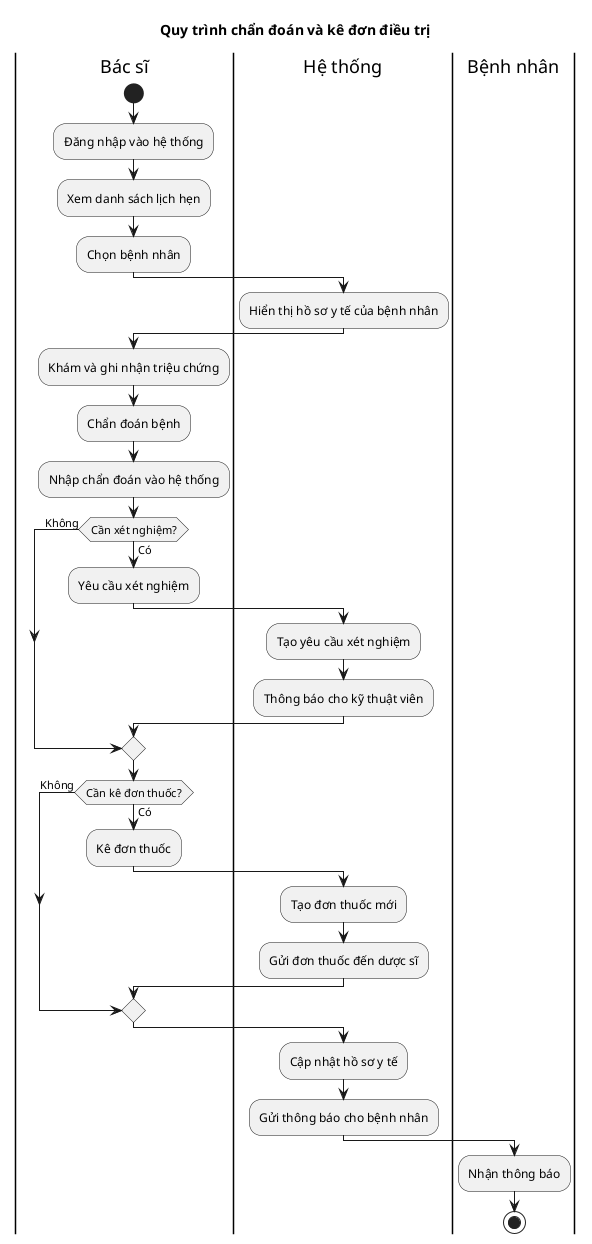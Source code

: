 @startuml
title Quy trình chẩn đoán và kê đơn điều trị

|Bác sĩ|
start
:Đăng nhập vào hệ thống;
:Xem danh sách lịch hẹn;
:Chọn bệnh nhân;

|Hệ thống|
:Hiển thị hồ sơ y tế của bệnh nhân;

|Bác sĩ|
:Khám và ghi nhận triệu chứng;
:Chẩn đoán bệnh;
:Nhập chẩn đoán vào hệ thống;

|Bác sĩ|
if (Cần xét nghiệm?) then (Có)
  :Yêu cầu xét nghiệm;
  
  |Hệ thống|
  :Tạo yêu cầu xét nghiệm;
  :Thông báo cho kỹ thuật viên;
else (Không)
endif

|Bác sĩ|
if (Cần kê đơn thuốc?) then (Có)
  :Kê đơn thuốc;
  
  |Hệ thống|
  :Tạo đơn thuốc mới;
  :Gửi đơn thuốc đến dược sĩ;
else (Không)
endif

|Hệ thống|
:Cập nhật hồ sơ y tế;
:Gửi thông báo cho bệnh nhân;

|Bệnh nhân|
:Nhận thông báo;
stop

@enduml
